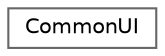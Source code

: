 digraph "Graphical Class Hierarchy"
{
 // INTERACTIVE_SVG=YES
 // LATEX_PDF_SIZE
  bgcolor="transparent";
  edge [fontname=Helvetica,fontsize=10,labelfontname=Helvetica,labelfontsize=10];
  node [fontname=Helvetica,fontsize=10,shape=box,height=0.2,width=0.4];
  rankdir="LR";
  Node0 [id="Node000000",label="CommonUI",height=0.2,width=0.4,color="grey40", fillcolor="white", style="filled",URL="$da/deb/classCommonUI.html",tooltip="Base CommonUI metadata implementation for specification in IMC's."];
}
